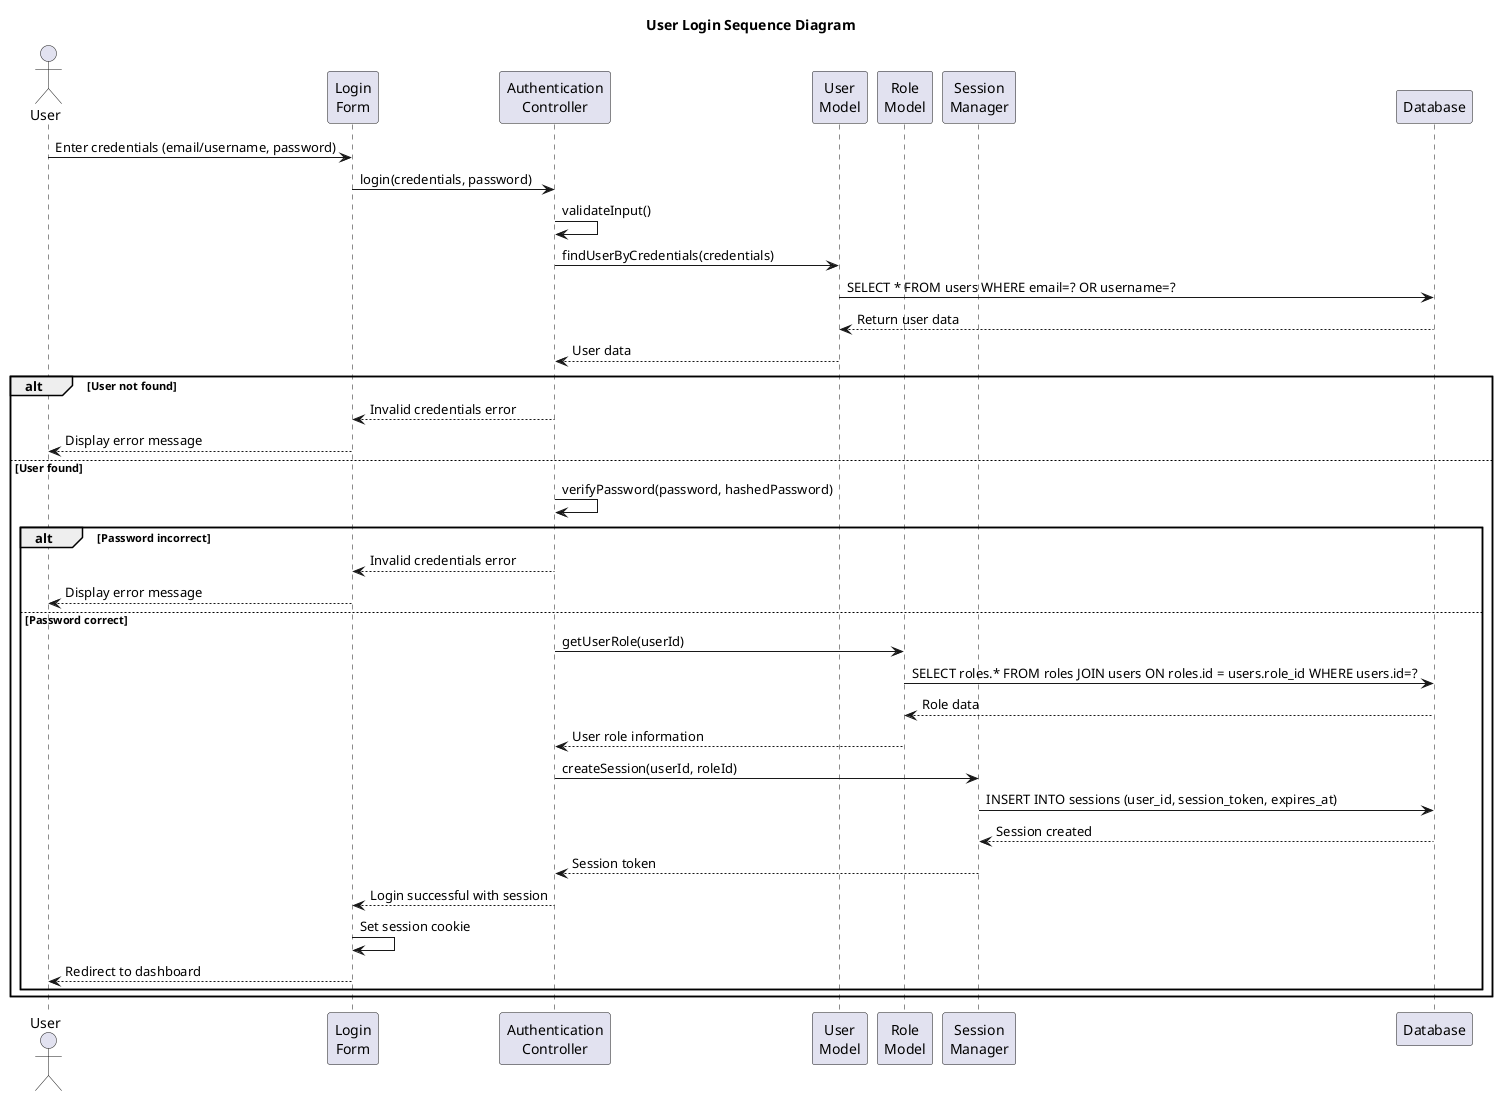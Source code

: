 @startuml user-login-sequence
title User Login Sequence Diagram

actor User
participant "Login\nForm" as Form
participant "Authentication\nController" as AuthController
participant "User\nModel" as UserModel
participant "Role\nModel" as RoleModel
participant "Session\nManager" as Session
participant "Database" as DB

User -> Form: Enter credentials (email/username, password)
Form -> AuthController: login(credentials, password)

AuthController -> AuthController: validateInput()
AuthController -> UserModel: findUserByCredentials(credentials)
UserModel -> DB: SELECT * FROM users WHERE email=? OR username=?
DB --> UserModel: Return user data
UserModel --> AuthController: User data

alt User not found
    AuthController --> Form: Invalid credentials error
    Form --> User: Display error message
else User found
    AuthController -> AuthController: verifyPassword(password, hashedPassword)
    
    alt Password incorrect
        AuthController --> Form: Invalid credentials error
        Form --> User: Display error message
    else Password correct
        AuthController -> RoleModel: getUserRole(userId)
        RoleModel -> DB: SELECT roles.* FROM roles JOIN users ON roles.id = users.role_id WHERE users.id=?
        DB --> RoleModel: Role data
        RoleModel --> AuthController: User role information
        
        AuthController -> Session: createSession(userId, roleId)
        Session -> DB: INSERT INTO sessions (user_id, session_token, expires_at)
        DB --> Session: Session created
        Session --> AuthController: Session token
        
        AuthController --> Form: Login successful with session
        Form -> Form: Set session cookie
        Form --> User: Redirect to dashboard
    end
end

@enduml
